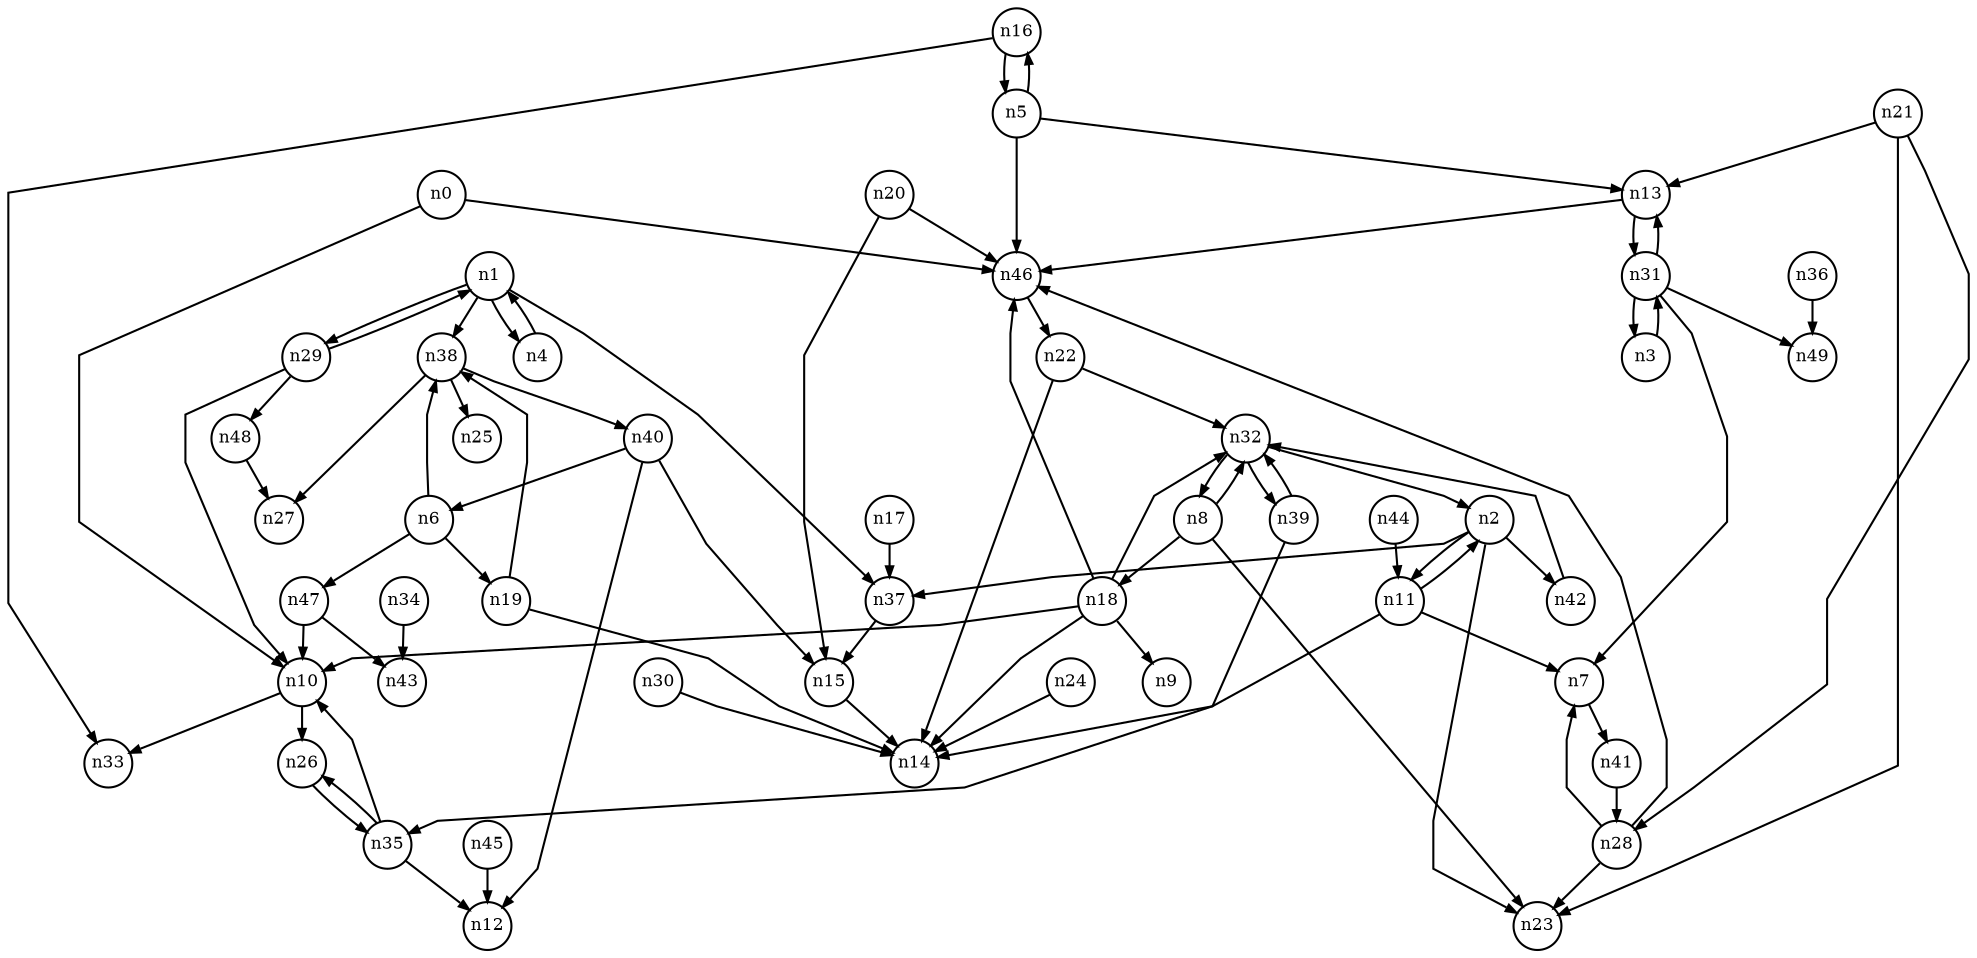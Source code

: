 digraph G{
splines=polyline;
ranksep=0.22;
nodesep=0.22;
nodesize=0.16;
fontsize=8
edge [arrowsize=0.5]
node [fontsize=8 shape=circle width=0.32 fixedsize=shape];

n10 -> n33
n10 -> n26
n0 -> n10
n0 -> n46
n46 -> n22
n4 -> n1
n1 -> n4
n1 -> n29
n1 -> n37
n1 -> n38
n29 -> n10
n29 -> n48
n29 -> n1
n37 -> n15
n38 -> n25
n38 -> n27
n38 -> n40
n11 -> n7
n11 -> n14
n11 -> n2
n2 -> n11
n2 -> n23
n2 -> n37
n2 -> n42
n42 -> n32
n13 -> n46
n13 -> n31
n5 -> n13
n5 -> n16
n5 -> n46
n16 -> n33
n16 -> n5
n19 -> n14
n19 -> n38
n6 -> n19
n6 -> n38
n6 -> n47
n47 -> n10
n47 -> n43
n18 -> n9
n18 -> n10
n18 -> n14
n18 -> n46
n18 -> n32
n8 -> n18
n8 -> n23
n8 -> n32
n7 -> n41
n15 -> n14
n17 -> n37
n20 -> n15
n20 -> n46
n21 -> n13
n21 -> n23
n21 -> n28
n28 -> n7
n28 -> n23
n28 -> n46
n22 -> n14
n22 -> n32
n24 -> n14
n35 -> n10
n35 -> n12
n35 -> n26
n26 -> n35
n48 -> n27
n30 -> n14
n3 -> n31
n31 -> n3
n31 -> n7
n31 -> n13
n31 -> n49
n32 -> n2
n32 -> n8
n32 -> n39
n39 -> n35
n39 -> n32
n34 -> n43
n36 -> n49
n40 -> n6
n40 -> n12
n40 -> n15
n41 -> n28
n44 -> n11
n45 -> n12
}
